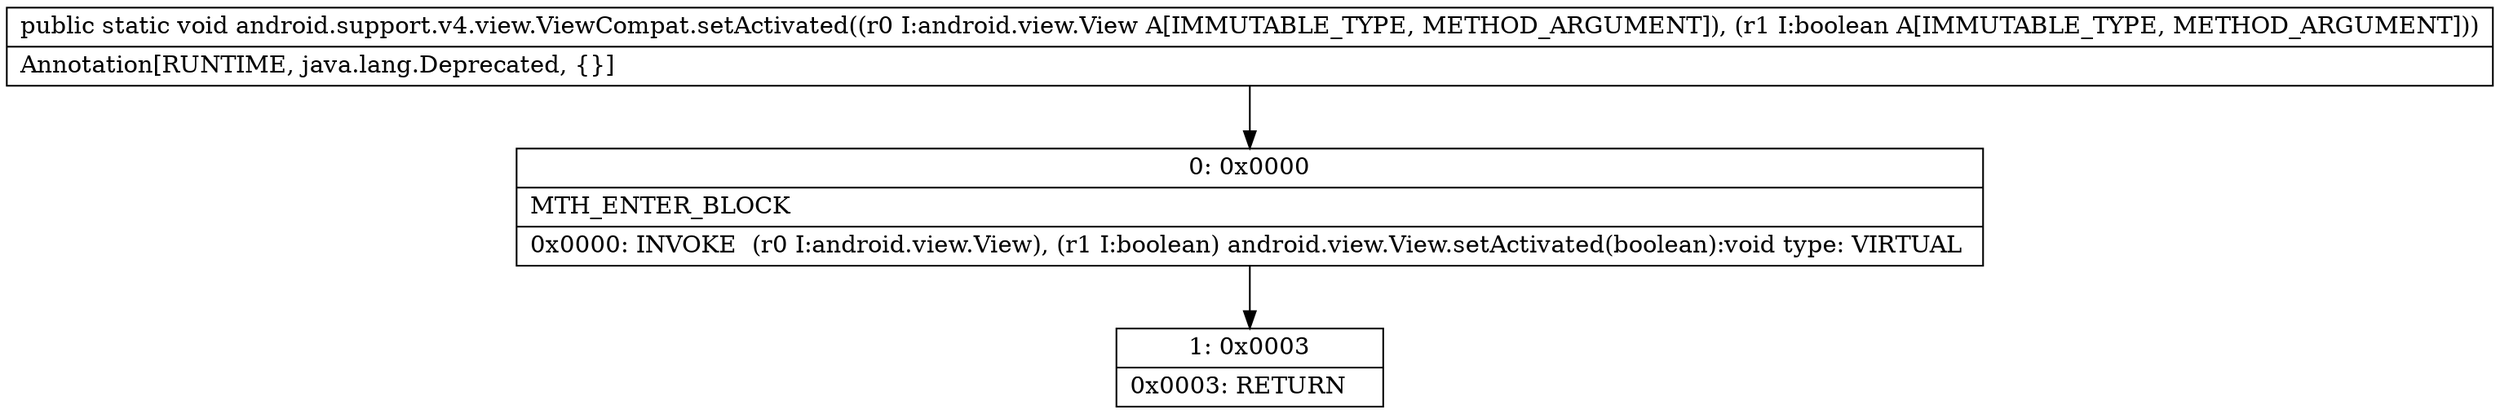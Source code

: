 digraph "CFG forandroid.support.v4.view.ViewCompat.setActivated(Landroid\/view\/View;Z)V" {
Node_0 [shape=record,label="{0\:\ 0x0000|MTH_ENTER_BLOCK\l|0x0000: INVOKE  (r0 I:android.view.View), (r1 I:boolean) android.view.View.setActivated(boolean):void type: VIRTUAL \l}"];
Node_1 [shape=record,label="{1\:\ 0x0003|0x0003: RETURN   \l}"];
MethodNode[shape=record,label="{public static void android.support.v4.view.ViewCompat.setActivated((r0 I:android.view.View A[IMMUTABLE_TYPE, METHOD_ARGUMENT]), (r1 I:boolean A[IMMUTABLE_TYPE, METHOD_ARGUMENT]))  | Annotation[RUNTIME, java.lang.Deprecated, \{\}]\l}"];
MethodNode -> Node_0;
Node_0 -> Node_1;
}


